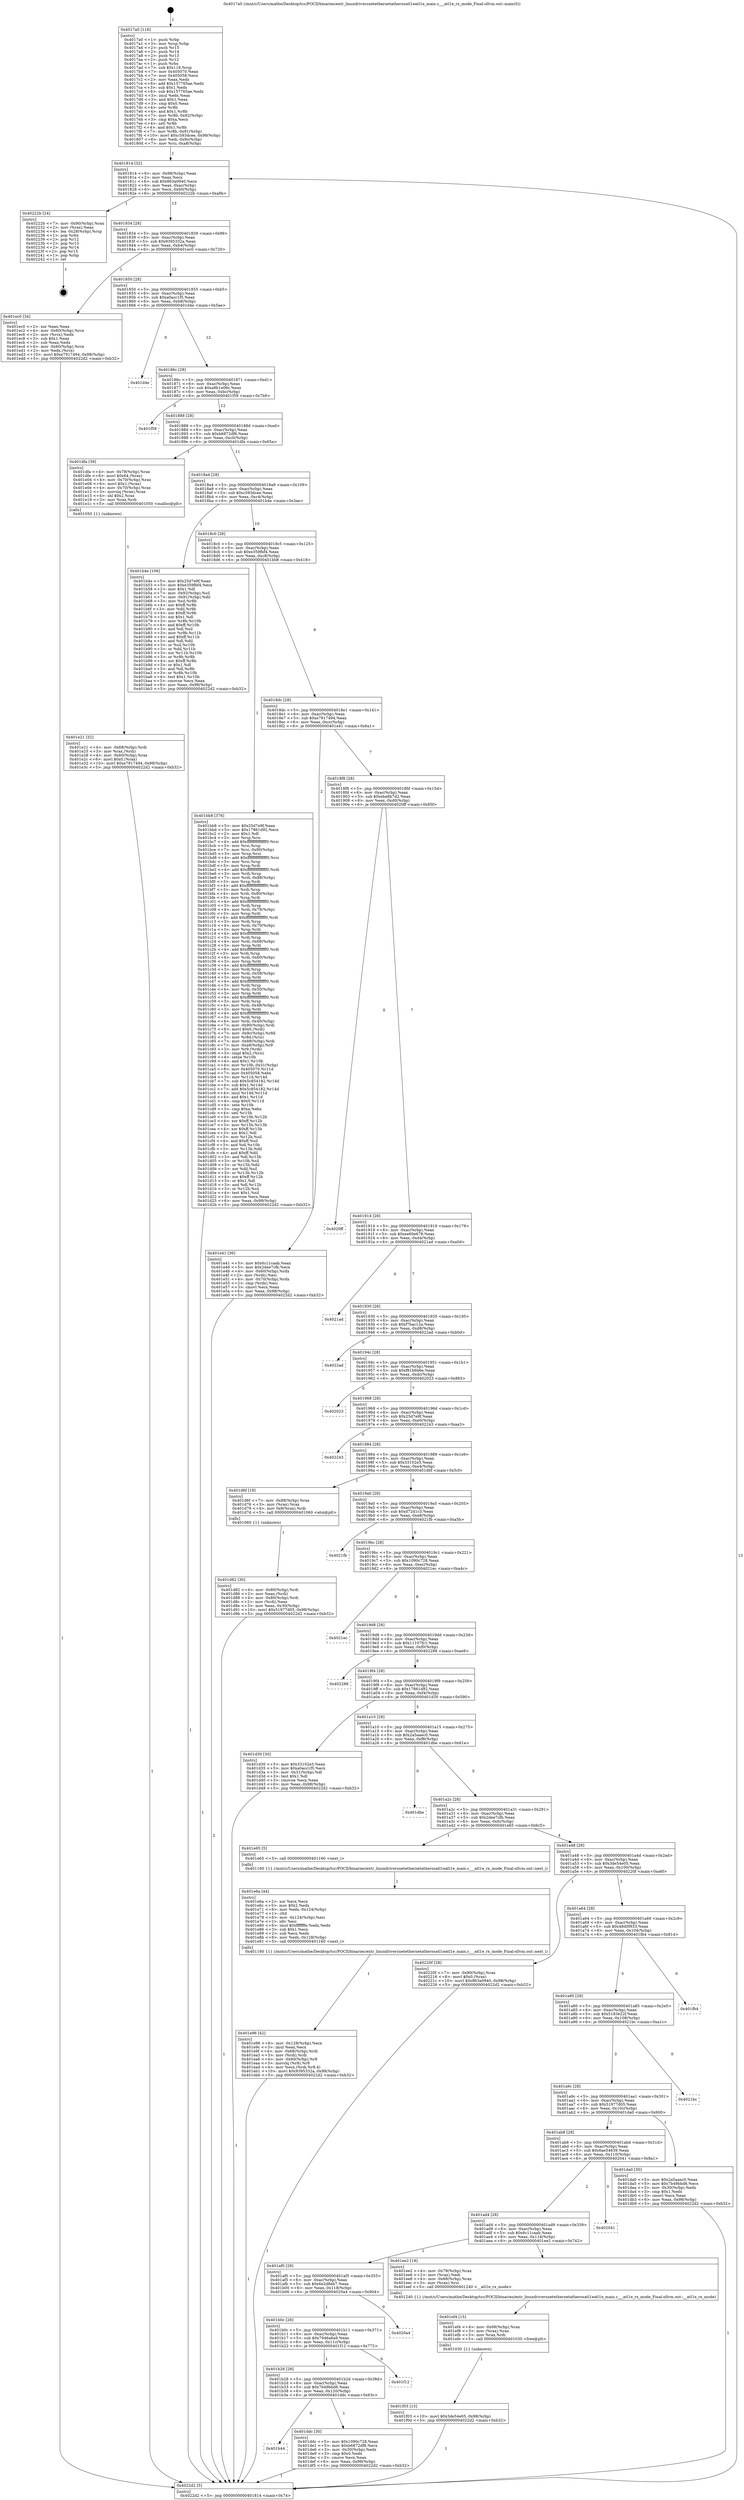 digraph "0x4017a0" {
  label = "0x4017a0 (/mnt/c/Users/mathe/Desktop/tcc/POCII/binaries/extr_linuxdriversnetethernetatherosatl1eatl1e_main.c___atl1e_rx_mode_Final-ollvm.out::main(0))"
  labelloc = "t"
  node[shape=record]

  Entry [label="",width=0.3,height=0.3,shape=circle,fillcolor=black,style=filled]
  "0x401814" [label="{
     0x401814 [32]\l
     | [instrs]\l
     &nbsp;&nbsp;0x401814 \<+6\>: mov -0x98(%rbp),%eax\l
     &nbsp;&nbsp;0x40181a \<+2\>: mov %eax,%ecx\l
     &nbsp;&nbsp;0x40181c \<+6\>: sub $0x863a0940,%ecx\l
     &nbsp;&nbsp;0x401822 \<+6\>: mov %eax,-0xac(%rbp)\l
     &nbsp;&nbsp;0x401828 \<+6\>: mov %ecx,-0xb0(%rbp)\l
     &nbsp;&nbsp;0x40182e \<+6\>: je 000000000040222b \<main+0xa8b\>\l
  }"]
  "0x40222b" [label="{
     0x40222b [24]\l
     | [instrs]\l
     &nbsp;&nbsp;0x40222b \<+7\>: mov -0x90(%rbp),%rax\l
     &nbsp;&nbsp;0x402232 \<+2\>: mov (%rax),%eax\l
     &nbsp;&nbsp;0x402234 \<+4\>: lea -0x28(%rbp),%rsp\l
     &nbsp;&nbsp;0x402238 \<+1\>: pop %rbx\l
     &nbsp;&nbsp;0x402239 \<+2\>: pop %r12\l
     &nbsp;&nbsp;0x40223b \<+2\>: pop %r13\l
     &nbsp;&nbsp;0x40223d \<+2\>: pop %r14\l
     &nbsp;&nbsp;0x40223f \<+2\>: pop %r15\l
     &nbsp;&nbsp;0x402241 \<+1\>: pop %rbp\l
     &nbsp;&nbsp;0x402242 \<+1\>: ret\l
  }"]
  "0x401834" [label="{
     0x401834 [28]\l
     | [instrs]\l
     &nbsp;&nbsp;0x401834 \<+5\>: jmp 0000000000401839 \<main+0x99\>\l
     &nbsp;&nbsp;0x401839 \<+6\>: mov -0xac(%rbp),%eax\l
     &nbsp;&nbsp;0x40183f \<+5\>: sub $0x9395332a,%eax\l
     &nbsp;&nbsp;0x401844 \<+6\>: mov %eax,-0xb4(%rbp)\l
     &nbsp;&nbsp;0x40184a \<+6\>: je 0000000000401ec0 \<main+0x720\>\l
  }"]
  Exit [label="",width=0.3,height=0.3,shape=circle,fillcolor=black,style=filled,peripheries=2]
  "0x401ec0" [label="{
     0x401ec0 [34]\l
     | [instrs]\l
     &nbsp;&nbsp;0x401ec0 \<+2\>: xor %eax,%eax\l
     &nbsp;&nbsp;0x401ec2 \<+4\>: mov -0x60(%rbp),%rcx\l
     &nbsp;&nbsp;0x401ec6 \<+2\>: mov (%rcx),%edx\l
     &nbsp;&nbsp;0x401ec8 \<+3\>: sub $0x1,%eax\l
     &nbsp;&nbsp;0x401ecb \<+2\>: sub %eax,%edx\l
     &nbsp;&nbsp;0x401ecd \<+4\>: mov -0x60(%rbp),%rcx\l
     &nbsp;&nbsp;0x401ed1 \<+2\>: mov %edx,(%rcx)\l
     &nbsp;&nbsp;0x401ed3 \<+10\>: movl $0xe7917494,-0x98(%rbp)\l
     &nbsp;&nbsp;0x401edd \<+5\>: jmp 00000000004022d2 \<main+0xb32\>\l
  }"]
  "0x401850" [label="{
     0x401850 [28]\l
     | [instrs]\l
     &nbsp;&nbsp;0x401850 \<+5\>: jmp 0000000000401855 \<main+0xb5\>\l
     &nbsp;&nbsp;0x401855 \<+6\>: mov -0xac(%rbp),%eax\l
     &nbsp;&nbsp;0x40185b \<+5\>: sub $0xa0acc1f5,%eax\l
     &nbsp;&nbsp;0x401860 \<+6\>: mov %eax,-0xb8(%rbp)\l
     &nbsp;&nbsp;0x401866 \<+6\>: je 0000000000401d4e \<main+0x5ae\>\l
  }"]
  "0x401f03" [label="{
     0x401f03 [15]\l
     | [instrs]\l
     &nbsp;&nbsp;0x401f03 \<+10\>: movl $0x3de54e05,-0x98(%rbp)\l
     &nbsp;&nbsp;0x401f0d \<+5\>: jmp 00000000004022d2 \<main+0xb32\>\l
  }"]
  "0x401d4e" [label="{
     0x401d4e\l
  }", style=dashed]
  "0x40186c" [label="{
     0x40186c [28]\l
     | [instrs]\l
     &nbsp;&nbsp;0x40186c \<+5\>: jmp 0000000000401871 \<main+0xd1\>\l
     &nbsp;&nbsp;0x401871 \<+6\>: mov -0xac(%rbp),%eax\l
     &nbsp;&nbsp;0x401877 \<+5\>: sub $0xa8b1e06c,%eax\l
     &nbsp;&nbsp;0x40187c \<+6\>: mov %eax,-0xbc(%rbp)\l
     &nbsp;&nbsp;0x401882 \<+6\>: je 0000000000401f59 \<main+0x7b9\>\l
  }"]
  "0x401ef4" [label="{
     0x401ef4 [15]\l
     | [instrs]\l
     &nbsp;&nbsp;0x401ef4 \<+4\>: mov -0x68(%rbp),%rax\l
     &nbsp;&nbsp;0x401ef8 \<+3\>: mov (%rax),%rax\l
     &nbsp;&nbsp;0x401efb \<+3\>: mov %rax,%rdi\l
     &nbsp;&nbsp;0x401efe \<+5\>: call 0000000000401030 \<free@plt\>\l
     | [calls]\l
     &nbsp;&nbsp;0x401030 \{1\} (unknown)\l
  }"]
  "0x401f59" [label="{
     0x401f59\l
  }", style=dashed]
  "0x401888" [label="{
     0x401888 [28]\l
     | [instrs]\l
     &nbsp;&nbsp;0x401888 \<+5\>: jmp 000000000040188d \<main+0xed\>\l
     &nbsp;&nbsp;0x40188d \<+6\>: mov -0xac(%rbp),%eax\l
     &nbsp;&nbsp;0x401893 \<+5\>: sub $0xb6872df6,%eax\l
     &nbsp;&nbsp;0x401898 \<+6\>: mov %eax,-0xc0(%rbp)\l
     &nbsp;&nbsp;0x40189e \<+6\>: je 0000000000401dfa \<main+0x65a\>\l
  }"]
  "0x401e96" [label="{
     0x401e96 [42]\l
     | [instrs]\l
     &nbsp;&nbsp;0x401e96 \<+6\>: mov -0x128(%rbp),%ecx\l
     &nbsp;&nbsp;0x401e9c \<+3\>: imul %eax,%ecx\l
     &nbsp;&nbsp;0x401e9f \<+4\>: mov -0x68(%rbp),%rdi\l
     &nbsp;&nbsp;0x401ea3 \<+3\>: mov (%rdi),%rdi\l
     &nbsp;&nbsp;0x401ea6 \<+4\>: mov -0x60(%rbp),%r8\l
     &nbsp;&nbsp;0x401eaa \<+3\>: movslq (%r8),%r8\l
     &nbsp;&nbsp;0x401ead \<+4\>: mov %ecx,(%rdi,%r8,4)\l
     &nbsp;&nbsp;0x401eb1 \<+10\>: movl $0x9395332a,-0x98(%rbp)\l
     &nbsp;&nbsp;0x401ebb \<+5\>: jmp 00000000004022d2 \<main+0xb32\>\l
  }"]
  "0x401dfa" [label="{
     0x401dfa [39]\l
     | [instrs]\l
     &nbsp;&nbsp;0x401dfa \<+4\>: mov -0x78(%rbp),%rax\l
     &nbsp;&nbsp;0x401dfe \<+6\>: movl $0x64,(%rax)\l
     &nbsp;&nbsp;0x401e04 \<+4\>: mov -0x70(%rbp),%rax\l
     &nbsp;&nbsp;0x401e08 \<+6\>: movl $0x1,(%rax)\l
     &nbsp;&nbsp;0x401e0e \<+4\>: mov -0x70(%rbp),%rax\l
     &nbsp;&nbsp;0x401e12 \<+3\>: movslq (%rax),%rax\l
     &nbsp;&nbsp;0x401e15 \<+4\>: shl $0x2,%rax\l
     &nbsp;&nbsp;0x401e19 \<+3\>: mov %rax,%rdi\l
     &nbsp;&nbsp;0x401e1c \<+5\>: call 0000000000401050 \<malloc@plt\>\l
     | [calls]\l
     &nbsp;&nbsp;0x401050 \{1\} (unknown)\l
  }"]
  "0x4018a4" [label="{
     0x4018a4 [28]\l
     | [instrs]\l
     &nbsp;&nbsp;0x4018a4 \<+5\>: jmp 00000000004018a9 \<main+0x109\>\l
     &nbsp;&nbsp;0x4018a9 \<+6\>: mov -0xac(%rbp),%eax\l
     &nbsp;&nbsp;0x4018af \<+5\>: sub $0xc593dcee,%eax\l
     &nbsp;&nbsp;0x4018b4 \<+6\>: mov %eax,-0xc4(%rbp)\l
     &nbsp;&nbsp;0x4018ba \<+6\>: je 0000000000401b4e \<main+0x3ae\>\l
  }"]
  "0x401e6a" [label="{
     0x401e6a [44]\l
     | [instrs]\l
     &nbsp;&nbsp;0x401e6a \<+2\>: xor %ecx,%ecx\l
     &nbsp;&nbsp;0x401e6c \<+5\>: mov $0x2,%edx\l
     &nbsp;&nbsp;0x401e71 \<+6\>: mov %edx,-0x124(%rbp)\l
     &nbsp;&nbsp;0x401e77 \<+1\>: cltd\l
     &nbsp;&nbsp;0x401e78 \<+6\>: mov -0x124(%rbp),%esi\l
     &nbsp;&nbsp;0x401e7e \<+2\>: idiv %esi\l
     &nbsp;&nbsp;0x401e80 \<+6\>: imul $0xfffffffe,%edx,%edx\l
     &nbsp;&nbsp;0x401e86 \<+3\>: sub $0x1,%ecx\l
     &nbsp;&nbsp;0x401e89 \<+2\>: sub %ecx,%edx\l
     &nbsp;&nbsp;0x401e8b \<+6\>: mov %edx,-0x128(%rbp)\l
     &nbsp;&nbsp;0x401e91 \<+5\>: call 0000000000401160 \<next_i\>\l
     | [calls]\l
     &nbsp;&nbsp;0x401160 \{1\} (/mnt/c/Users/mathe/Desktop/tcc/POCII/binaries/extr_linuxdriversnetethernetatherosatl1eatl1e_main.c___atl1e_rx_mode_Final-ollvm.out::next_i)\l
  }"]
  "0x401b4e" [label="{
     0x401b4e [106]\l
     | [instrs]\l
     &nbsp;&nbsp;0x401b4e \<+5\>: mov $0x25d7e9f,%eax\l
     &nbsp;&nbsp;0x401b53 \<+5\>: mov $0xe359fbf4,%ecx\l
     &nbsp;&nbsp;0x401b58 \<+2\>: mov $0x1,%dl\l
     &nbsp;&nbsp;0x401b5a \<+7\>: mov -0x92(%rbp),%sil\l
     &nbsp;&nbsp;0x401b61 \<+7\>: mov -0x91(%rbp),%dil\l
     &nbsp;&nbsp;0x401b68 \<+3\>: mov %sil,%r8b\l
     &nbsp;&nbsp;0x401b6b \<+4\>: xor $0xff,%r8b\l
     &nbsp;&nbsp;0x401b6f \<+3\>: mov %dil,%r9b\l
     &nbsp;&nbsp;0x401b72 \<+4\>: xor $0xff,%r9b\l
     &nbsp;&nbsp;0x401b76 \<+3\>: xor $0x1,%dl\l
     &nbsp;&nbsp;0x401b79 \<+3\>: mov %r8b,%r10b\l
     &nbsp;&nbsp;0x401b7c \<+4\>: and $0xff,%r10b\l
     &nbsp;&nbsp;0x401b80 \<+3\>: and %dl,%sil\l
     &nbsp;&nbsp;0x401b83 \<+3\>: mov %r9b,%r11b\l
     &nbsp;&nbsp;0x401b86 \<+4\>: and $0xff,%r11b\l
     &nbsp;&nbsp;0x401b8a \<+3\>: and %dl,%dil\l
     &nbsp;&nbsp;0x401b8d \<+3\>: or %sil,%r10b\l
     &nbsp;&nbsp;0x401b90 \<+3\>: or %dil,%r11b\l
     &nbsp;&nbsp;0x401b93 \<+3\>: xor %r11b,%r10b\l
     &nbsp;&nbsp;0x401b96 \<+3\>: or %r9b,%r8b\l
     &nbsp;&nbsp;0x401b99 \<+4\>: xor $0xff,%r8b\l
     &nbsp;&nbsp;0x401b9d \<+3\>: or $0x1,%dl\l
     &nbsp;&nbsp;0x401ba0 \<+3\>: and %dl,%r8b\l
     &nbsp;&nbsp;0x401ba3 \<+3\>: or %r8b,%r10b\l
     &nbsp;&nbsp;0x401ba6 \<+4\>: test $0x1,%r10b\l
     &nbsp;&nbsp;0x401baa \<+3\>: cmovne %ecx,%eax\l
     &nbsp;&nbsp;0x401bad \<+6\>: mov %eax,-0x98(%rbp)\l
     &nbsp;&nbsp;0x401bb3 \<+5\>: jmp 00000000004022d2 \<main+0xb32\>\l
  }"]
  "0x4018c0" [label="{
     0x4018c0 [28]\l
     | [instrs]\l
     &nbsp;&nbsp;0x4018c0 \<+5\>: jmp 00000000004018c5 \<main+0x125\>\l
     &nbsp;&nbsp;0x4018c5 \<+6\>: mov -0xac(%rbp),%eax\l
     &nbsp;&nbsp;0x4018cb \<+5\>: sub $0xe359fbf4,%eax\l
     &nbsp;&nbsp;0x4018d0 \<+6\>: mov %eax,-0xc8(%rbp)\l
     &nbsp;&nbsp;0x4018d6 \<+6\>: je 0000000000401bb8 \<main+0x418\>\l
  }"]
  "0x4022d2" [label="{
     0x4022d2 [5]\l
     | [instrs]\l
     &nbsp;&nbsp;0x4022d2 \<+5\>: jmp 0000000000401814 \<main+0x74\>\l
  }"]
  "0x4017a0" [label="{
     0x4017a0 [116]\l
     | [instrs]\l
     &nbsp;&nbsp;0x4017a0 \<+1\>: push %rbp\l
     &nbsp;&nbsp;0x4017a1 \<+3\>: mov %rsp,%rbp\l
     &nbsp;&nbsp;0x4017a4 \<+2\>: push %r15\l
     &nbsp;&nbsp;0x4017a6 \<+2\>: push %r14\l
     &nbsp;&nbsp;0x4017a8 \<+2\>: push %r13\l
     &nbsp;&nbsp;0x4017aa \<+2\>: push %r12\l
     &nbsp;&nbsp;0x4017ac \<+1\>: push %rbx\l
     &nbsp;&nbsp;0x4017ad \<+7\>: sub $0x118,%rsp\l
     &nbsp;&nbsp;0x4017b4 \<+7\>: mov 0x405070,%eax\l
     &nbsp;&nbsp;0x4017bb \<+7\>: mov 0x405058,%ecx\l
     &nbsp;&nbsp;0x4017c2 \<+2\>: mov %eax,%edx\l
     &nbsp;&nbsp;0x4017c4 \<+6\>: add $0x157765ae,%edx\l
     &nbsp;&nbsp;0x4017ca \<+3\>: sub $0x1,%edx\l
     &nbsp;&nbsp;0x4017cd \<+6\>: sub $0x157765ae,%edx\l
     &nbsp;&nbsp;0x4017d3 \<+3\>: imul %edx,%eax\l
     &nbsp;&nbsp;0x4017d6 \<+3\>: and $0x1,%eax\l
     &nbsp;&nbsp;0x4017d9 \<+3\>: cmp $0x0,%eax\l
     &nbsp;&nbsp;0x4017dc \<+4\>: sete %r8b\l
     &nbsp;&nbsp;0x4017e0 \<+4\>: and $0x1,%r8b\l
     &nbsp;&nbsp;0x4017e4 \<+7\>: mov %r8b,-0x92(%rbp)\l
     &nbsp;&nbsp;0x4017eb \<+3\>: cmp $0xa,%ecx\l
     &nbsp;&nbsp;0x4017ee \<+4\>: setl %r8b\l
     &nbsp;&nbsp;0x4017f2 \<+4\>: and $0x1,%r8b\l
     &nbsp;&nbsp;0x4017f6 \<+7\>: mov %r8b,-0x91(%rbp)\l
     &nbsp;&nbsp;0x4017fd \<+10\>: movl $0xc593dcee,-0x98(%rbp)\l
     &nbsp;&nbsp;0x401807 \<+6\>: mov %edi,-0x9c(%rbp)\l
     &nbsp;&nbsp;0x40180d \<+7\>: mov %rsi,-0xa8(%rbp)\l
  }"]
  "0x401e21" [label="{
     0x401e21 [32]\l
     | [instrs]\l
     &nbsp;&nbsp;0x401e21 \<+4\>: mov -0x68(%rbp),%rdi\l
     &nbsp;&nbsp;0x401e25 \<+3\>: mov %rax,(%rdi)\l
     &nbsp;&nbsp;0x401e28 \<+4\>: mov -0x60(%rbp),%rax\l
     &nbsp;&nbsp;0x401e2c \<+6\>: movl $0x0,(%rax)\l
     &nbsp;&nbsp;0x401e32 \<+10\>: movl $0xe7917494,-0x98(%rbp)\l
     &nbsp;&nbsp;0x401e3c \<+5\>: jmp 00000000004022d2 \<main+0xb32\>\l
  }"]
  "0x401bb8" [label="{
     0x401bb8 [376]\l
     | [instrs]\l
     &nbsp;&nbsp;0x401bb8 \<+5\>: mov $0x25d7e9f,%eax\l
     &nbsp;&nbsp;0x401bbd \<+5\>: mov $0x17861d92,%ecx\l
     &nbsp;&nbsp;0x401bc2 \<+2\>: mov $0x1,%dl\l
     &nbsp;&nbsp;0x401bc4 \<+3\>: mov %rsp,%rsi\l
     &nbsp;&nbsp;0x401bc7 \<+4\>: add $0xfffffffffffffff0,%rsi\l
     &nbsp;&nbsp;0x401bcb \<+3\>: mov %rsi,%rsp\l
     &nbsp;&nbsp;0x401bce \<+7\>: mov %rsi,-0x90(%rbp)\l
     &nbsp;&nbsp;0x401bd5 \<+3\>: mov %rsp,%rsi\l
     &nbsp;&nbsp;0x401bd8 \<+4\>: add $0xfffffffffffffff0,%rsi\l
     &nbsp;&nbsp;0x401bdc \<+3\>: mov %rsi,%rsp\l
     &nbsp;&nbsp;0x401bdf \<+3\>: mov %rsp,%rdi\l
     &nbsp;&nbsp;0x401be2 \<+4\>: add $0xfffffffffffffff0,%rdi\l
     &nbsp;&nbsp;0x401be6 \<+3\>: mov %rdi,%rsp\l
     &nbsp;&nbsp;0x401be9 \<+7\>: mov %rdi,-0x88(%rbp)\l
     &nbsp;&nbsp;0x401bf0 \<+3\>: mov %rsp,%rdi\l
     &nbsp;&nbsp;0x401bf3 \<+4\>: add $0xfffffffffffffff0,%rdi\l
     &nbsp;&nbsp;0x401bf7 \<+3\>: mov %rdi,%rsp\l
     &nbsp;&nbsp;0x401bfa \<+4\>: mov %rdi,-0x80(%rbp)\l
     &nbsp;&nbsp;0x401bfe \<+3\>: mov %rsp,%rdi\l
     &nbsp;&nbsp;0x401c01 \<+4\>: add $0xfffffffffffffff0,%rdi\l
     &nbsp;&nbsp;0x401c05 \<+3\>: mov %rdi,%rsp\l
     &nbsp;&nbsp;0x401c08 \<+4\>: mov %rdi,-0x78(%rbp)\l
     &nbsp;&nbsp;0x401c0c \<+3\>: mov %rsp,%rdi\l
     &nbsp;&nbsp;0x401c0f \<+4\>: add $0xfffffffffffffff0,%rdi\l
     &nbsp;&nbsp;0x401c13 \<+3\>: mov %rdi,%rsp\l
     &nbsp;&nbsp;0x401c16 \<+4\>: mov %rdi,-0x70(%rbp)\l
     &nbsp;&nbsp;0x401c1a \<+3\>: mov %rsp,%rdi\l
     &nbsp;&nbsp;0x401c1d \<+4\>: add $0xfffffffffffffff0,%rdi\l
     &nbsp;&nbsp;0x401c21 \<+3\>: mov %rdi,%rsp\l
     &nbsp;&nbsp;0x401c24 \<+4\>: mov %rdi,-0x68(%rbp)\l
     &nbsp;&nbsp;0x401c28 \<+3\>: mov %rsp,%rdi\l
     &nbsp;&nbsp;0x401c2b \<+4\>: add $0xfffffffffffffff0,%rdi\l
     &nbsp;&nbsp;0x401c2f \<+3\>: mov %rdi,%rsp\l
     &nbsp;&nbsp;0x401c32 \<+4\>: mov %rdi,-0x60(%rbp)\l
     &nbsp;&nbsp;0x401c36 \<+3\>: mov %rsp,%rdi\l
     &nbsp;&nbsp;0x401c39 \<+4\>: add $0xfffffffffffffff0,%rdi\l
     &nbsp;&nbsp;0x401c3d \<+3\>: mov %rdi,%rsp\l
     &nbsp;&nbsp;0x401c40 \<+4\>: mov %rdi,-0x58(%rbp)\l
     &nbsp;&nbsp;0x401c44 \<+3\>: mov %rsp,%rdi\l
     &nbsp;&nbsp;0x401c47 \<+4\>: add $0xfffffffffffffff0,%rdi\l
     &nbsp;&nbsp;0x401c4b \<+3\>: mov %rdi,%rsp\l
     &nbsp;&nbsp;0x401c4e \<+4\>: mov %rdi,-0x50(%rbp)\l
     &nbsp;&nbsp;0x401c52 \<+3\>: mov %rsp,%rdi\l
     &nbsp;&nbsp;0x401c55 \<+4\>: add $0xfffffffffffffff0,%rdi\l
     &nbsp;&nbsp;0x401c59 \<+3\>: mov %rdi,%rsp\l
     &nbsp;&nbsp;0x401c5c \<+4\>: mov %rdi,-0x48(%rbp)\l
     &nbsp;&nbsp;0x401c60 \<+3\>: mov %rsp,%rdi\l
     &nbsp;&nbsp;0x401c63 \<+4\>: add $0xfffffffffffffff0,%rdi\l
     &nbsp;&nbsp;0x401c67 \<+3\>: mov %rdi,%rsp\l
     &nbsp;&nbsp;0x401c6a \<+4\>: mov %rdi,-0x40(%rbp)\l
     &nbsp;&nbsp;0x401c6e \<+7\>: mov -0x90(%rbp),%rdi\l
     &nbsp;&nbsp;0x401c75 \<+6\>: movl $0x0,(%rdi)\l
     &nbsp;&nbsp;0x401c7b \<+7\>: mov -0x9c(%rbp),%r8d\l
     &nbsp;&nbsp;0x401c82 \<+3\>: mov %r8d,(%rsi)\l
     &nbsp;&nbsp;0x401c85 \<+7\>: mov -0x88(%rbp),%rdi\l
     &nbsp;&nbsp;0x401c8c \<+7\>: mov -0xa8(%rbp),%r9\l
     &nbsp;&nbsp;0x401c93 \<+3\>: mov %r9,(%rdi)\l
     &nbsp;&nbsp;0x401c96 \<+3\>: cmpl $0x2,(%rsi)\l
     &nbsp;&nbsp;0x401c99 \<+4\>: setne %r10b\l
     &nbsp;&nbsp;0x401c9d \<+4\>: and $0x1,%r10b\l
     &nbsp;&nbsp;0x401ca1 \<+4\>: mov %r10b,-0x31(%rbp)\l
     &nbsp;&nbsp;0x401ca5 \<+8\>: mov 0x405070,%r11d\l
     &nbsp;&nbsp;0x401cad \<+7\>: mov 0x405058,%ebx\l
     &nbsp;&nbsp;0x401cb4 \<+3\>: mov %r11d,%r14d\l
     &nbsp;&nbsp;0x401cb7 \<+7\>: sub $0x5c854182,%r14d\l
     &nbsp;&nbsp;0x401cbe \<+4\>: sub $0x1,%r14d\l
     &nbsp;&nbsp;0x401cc2 \<+7\>: add $0x5c854182,%r14d\l
     &nbsp;&nbsp;0x401cc9 \<+4\>: imul %r14d,%r11d\l
     &nbsp;&nbsp;0x401ccd \<+4\>: and $0x1,%r11d\l
     &nbsp;&nbsp;0x401cd1 \<+4\>: cmp $0x0,%r11d\l
     &nbsp;&nbsp;0x401cd5 \<+4\>: sete %r10b\l
     &nbsp;&nbsp;0x401cd9 \<+3\>: cmp $0xa,%ebx\l
     &nbsp;&nbsp;0x401cdc \<+4\>: setl %r15b\l
     &nbsp;&nbsp;0x401ce0 \<+3\>: mov %r10b,%r12b\l
     &nbsp;&nbsp;0x401ce3 \<+4\>: xor $0xff,%r12b\l
     &nbsp;&nbsp;0x401ce7 \<+3\>: mov %r15b,%r13b\l
     &nbsp;&nbsp;0x401cea \<+4\>: xor $0xff,%r13b\l
     &nbsp;&nbsp;0x401cee \<+3\>: xor $0x1,%dl\l
     &nbsp;&nbsp;0x401cf1 \<+3\>: mov %r12b,%sil\l
     &nbsp;&nbsp;0x401cf4 \<+4\>: and $0xff,%sil\l
     &nbsp;&nbsp;0x401cf8 \<+3\>: and %dl,%r10b\l
     &nbsp;&nbsp;0x401cfb \<+3\>: mov %r13b,%dil\l
     &nbsp;&nbsp;0x401cfe \<+4\>: and $0xff,%dil\l
     &nbsp;&nbsp;0x401d02 \<+3\>: and %dl,%r15b\l
     &nbsp;&nbsp;0x401d05 \<+3\>: or %r10b,%sil\l
     &nbsp;&nbsp;0x401d08 \<+3\>: or %r15b,%dil\l
     &nbsp;&nbsp;0x401d0b \<+3\>: xor %dil,%sil\l
     &nbsp;&nbsp;0x401d0e \<+3\>: or %r13b,%r12b\l
     &nbsp;&nbsp;0x401d11 \<+4\>: xor $0xff,%r12b\l
     &nbsp;&nbsp;0x401d15 \<+3\>: or $0x1,%dl\l
     &nbsp;&nbsp;0x401d18 \<+3\>: and %dl,%r12b\l
     &nbsp;&nbsp;0x401d1b \<+3\>: or %r12b,%sil\l
     &nbsp;&nbsp;0x401d1e \<+4\>: test $0x1,%sil\l
     &nbsp;&nbsp;0x401d22 \<+3\>: cmovne %ecx,%eax\l
     &nbsp;&nbsp;0x401d25 \<+6\>: mov %eax,-0x98(%rbp)\l
     &nbsp;&nbsp;0x401d2b \<+5\>: jmp 00000000004022d2 \<main+0xb32\>\l
  }"]
  "0x4018dc" [label="{
     0x4018dc [28]\l
     | [instrs]\l
     &nbsp;&nbsp;0x4018dc \<+5\>: jmp 00000000004018e1 \<main+0x141\>\l
     &nbsp;&nbsp;0x4018e1 \<+6\>: mov -0xac(%rbp),%eax\l
     &nbsp;&nbsp;0x4018e7 \<+5\>: sub $0xe7917494,%eax\l
     &nbsp;&nbsp;0x4018ec \<+6\>: mov %eax,-0xcc(%rbp)\l
     &nbsp;&nbsp;0x4018f2 \<+6\>: je 0000000000401e41 \<main+0x6a1\>\l
  }"]
  "0x401b44" [label="{
     0x401b44\l
  }", style=dashed]
  "0x401ddc" [label="{
     0x401ddc [30]\l
     | [instrs]\l
     &nbsp;&nbsp;0x401ddc \<+5\>: mov $0x1090c728,%eax\l
     &nbsp;&nbsp;0x401de1 \<+5\>: mov $0xb6872df6,%ecx\l
     &nbsp;&nbsp;0x401de6 \<+3\>: mov -0x30(%rbp),%edx\l
     &nbsp;&nbsp;0x401de9 \<+3\>: cmp $0x0,%edx\l
     &nbsp;&nbsp;0x401dec \<+3\>: cmove %ecx,%eax\l
     &nbsp;&nbsp;0x401def \<+6\>: mov %eax,-0x98(%rbp)\l
     &nbsp;&nbsp;0x401df5 \<+5\>: jmp 00000000004022d2 \<main+0xb32\>\l
  }"]
  "0x401e41" [label="{
     0x401e41 [36]\l
     | [instrs]\l
     &nbsp;&nbsp;0x401e41 \<+5\>: mov $0x6c11caab,%eax\l
     &nbsp;&nbsp;0x401e46 \<+5\>: mov $0x2dee7cfb,%ecx\l
     &nbsp;&nbsp;0x401e4b \<+4\>: mov -0x60(%rbp),%rdx\l
     &nbsp;&nbsp;0x401e4f \<+2\>: mov (%rdx),%esi\l
     &nbsp;&nbsp;0x401e51 \<+4\>: mov -0x70(%rbp),%rdx\l
     &nbsp;&nbsp;0x401e55 \<+2\>: cmp (%rdx),%esi\l
     &nbsp;&nbsp;0x401e57 \<+3\>: cmovl %ecx,%eax\l
     &nbsp;&nbsp;0x401e5a \<+6\>: mov %eax,-0x98(%rbp)\l
     &nbsp;&nbsp;0x401e60 \<+5\>: jmp 00000000004022d2 \<main+0xb32\>\l
  }"]
  "0x4018f8" [label="{
     0x4018f8 [28]\l
     | [instrs]\l
     &nbsp;&nbsp;0x4018f8 \<+5\>: jmp 00000000004018fd \<main+0x15d\>\l
     &nbsp;&nbsp;0x4018fd \<+6\>: mov -0xac(%rbp),%eax\l
     &nbsp;&nbsp;0x401903 \<+5\>: sub $0xeba8b7d2,%eax\l
     &nbsp;&nbsp;0x401908 \<+6\>: mov %eax,-0xd0(%rbp)\l
     &nbsp;&nbsp;0x40190e \<+6\>: je 00000000004020ff \<main+0x95f\>\l
  }"]
  "0x401b28" [label="{
     0x401b28 [28]\l
     | [instrs]\l
     &nbsp;&nbsp;0x401b28 \<+5\>: jmp 0000000000401b2d \<main+0x38d\>\l
     &nbsp;&nbsp;0x401b2d \<+6\>: mov -0xac(%rbp),%eax\l
     &nbsp;&nbsp;0x401b33 \<+5\>: sub $0x7b49bbd6,%eax\l
     &nbsp;&nbsp;0x401b38 \<+6\>: mov %eax,-0x120(%rbp)\l
     &nbsp;&nbsp;0x401b3e \<+6\>: je 0000000000401ddc \<main+0x63c\>\l
  }"]
  "0x4020ff" [label="{
     0x4020ff\l
  }", style=dashed]
  "0x401914" [label="{
     0x401914 [28]\l
     | [instrs]\l
     &nbsp;&nbsp;0x401914 \<+5\>: jmp 0000000000401919 \<main+0x179\>\l
     &nbsp;&nbsp;0x401919 \<+6\>: mov -0xac(%rbp),%eax\l
     &nbsp;&nbsp;0x40191f \<+5\>: sub $0xee60e678,%eax\l
     &nbsp;&nbsp;0x401924 \<+6\>: mov %eax,-0xd4(%rbp)\l
     &nbsp;&nbsp;0x40192a \<+6\>: je 00000000004021ad \<main+0xa0d\>\l
  }"]
  "0x401f12" [label="{
     0x401f12\l
  }", style=dashed]
  "0x4021ad" [label="{
     0x4021ad\l
  }", style=dashed]
  "0x401930" [label="{
     0x401930 [28]\l
     | [instrs]\l
     &nbsp;&nbsp;0x401930 \<+5\>: jmp 0000000000401935 \<main+0x195\>\l
     &nbsp;&nbsp;0x401935 \<+6\>: mov -0xac(%rbp),%eax\l
     &nbsp;&nbsp;0x40193b \<+5\>: sub $0xf7bac12a,%eax\l
     &nbsp;&nbsp;0x401940 \<+6\>: mov %eax,-0xd8(%rbp)\l
     &nbsp;&nbsp;0x401946 \<+6\>: je 00000000004022ad \<main+0xb0d\>\l
  }"]
  "0x401b0c" [label="{
     0x401b0c [28]\l
     | [instrs]\l
     &nbsp;&nbsp;0x401b0c \<+5\>: jmp 0000000000401b11 \<main+0x371\>\l
     &nbsp;&nbsp;0x401b11 \<+6\>: mov -0xac(%rbp),%eax\l
     &nbsp;&nbsp;0x401b17 \<+5\>: sub $0x7946a6a9,%eax\l
     &nbsp;&nbsp;0x401b1c \<+6\>: mov %eax,-0x11c(%rbp)\l
     &nbsp;&nbsp;0x401b22 \<+6\>: je 0000000000401f12 \<main+0x772\>\l
  }"]
  "0x4022ad" [label="{
     0x4022ad\l
  }", style=dashed]
  "0x40194c" [label="{
     0x40194c [28]\l
     | [instrs]\l
     &nbsp;&nbsp;0x40194c \<+5\>: jmp 0000000000401951 \<main+0x1b1\>\l
     &nbsp;&nbsp;0x401951 \<+6\>: mov -0xac(%rbp),%eax\l
     &nbsp;&nbsp;0x401957 \<+5\>: sub $0xf81b6b6e,%eax\l
     &nbsp;&nbsp;0x40195c \<+6\>: mov %eax,-0xdc(%rbp)\l
     &nbsp;&nbsp;0x401962 \<+6\>: je 0000000000402023 \<main+0x883\>\l
  }"]
  "0x4020a4" [label="{
     0x4020a4\l
  }", style=dashed]
  "0x402023" [label="{
     0x402023\l
  }", style=dashed]
  "0x401968" [label="{
     0x401968 [28]\l
     | [instrs]\l
     &nbsp;&nbsp;0x401968 \<+5\>: jmp 000000000040196d \<main+0x1cd\>\l
     &nbsp;&nbsp;0x40196d \<+6\>: mov -0xac(%rbp),%eax\l
     &nbsp;&nbsp;0x401973 \<+5\>: sub $0x25d7e9f,%eax\l
     &nbsp;&nbsp;0x401978 \<+6\>: mov %eax,-0xe0(%rbp)\l
     &nbsp;&nbsp;0x40197e \<+6\>: je 0000000000402243 \<main+0xaa3\>\l
  }"]
  "0x401af0" [label="{
     0x401af0 [28]\l
     | [instrs]\l
     &nbsp;&nbsp;0x401af0 \<+5\>: jmp 0000000000401af5 \<main+0x355\>\l
     &nbsp;&nbsp;0x401af5 \<+6\>: mov -0xac(%rbp),%eax\l
     &nbsp;&nbsp;0x401afb \<+5\>: sub $0x6e2d8eb7,%eax\l
     &nbsp;&nbsp;0x401b00 \<+6\>: mov %eax,-0x118(%rbp)\l
     &nbsp;&nbsp;0x401b06 \<+6\>: je 00000000004020a4 \<main+0x904\>\l
  }"]
  "0x402243" [label="{
     0x402243\l
  }", style=dashed]
  "0x401984" [label="{
     0x401984 [28]\l
     | [instrs]\l
     &nbsp;&nbsp;0x401984 \<+5\>: jmp 0000000000401989 \<main+0x1e9\>\l
     &nbsp;&nbsp;0x401989 \<+6\>: mov -0xac(%rbp),%eax\l
     &nbsp;&nbsp;0x40198f \<+5\>: sub $0x33102e3,%eax\l
     &nbsp;&nbsp;0x401994 \<+6\>: mov %eax,-0xe4(%rbp)\l
     &nbsp;&nbsp;0x40199a \<+6\>: je 0000000000401d6f \<main+0x5cf\>\l
  }"]
  "0x401ee2" [label="{
     0x401ee2 [18]\l
     | [instrs]\l
     &nbsp;&nbsp;0x401ee2 \<+4\>: mov -0x78(%rbp),%rax\l
     &nbsp;&nbsp;0x401ee6 \<+2\>: mov (%rax),%edi\l
     &nbsp;&nbsp;0x401ee8 \<+4\>: mov -0x68(%rbp),%rax\l
     &nbsp;&nbsp;0x401eec \<+3\>: mov (%rax),%rsi\l
     &nbsp;&nbsp;0x401eef \<+5\>: call 0000000000401240 \<__atl1e_rx_mode\>\l
     | [calls]\l
     &nbsp;&nbsp;0x401240 \{1\} (/mnt/c/Users/mathe/Desktop/tcc/POCII/binaries/extr_linuxdriversnetethernetatherosatl1eatl1e_main.c___atl1e_rx_mode_Final-ollvm.out::__atl1e_rx_mode)\l
  }"]
  "0x401d6f" [label="{
     0x401d6f [19]\l
     | [instrs]\l
     &nbsp;&nbsp;0x401d6f \<+7\>: mov -0x88(%rbp),%rax\l
     &nbsp;&nbsp;0x401d76 \<+3\>: mov (%rax),%rax\l
     &nbsp;&nbsp;0x401d79 \<+4\>: mov 0x8(%rax),%rdi\l
     &nbsp;&nbsp;0x401d7d \<+5\>: call 0000000000401060 \<atoi@plt\>\l
     | [calls]\l
     &nbsp;&nbsp;0x401060 \{1\} (unknown)\l
  }"]
  "0x4019a0" [label="{
     0x4019a0 [28]\l
     | [instrs]\l
     &nbsp;&nbsp;0x4019a0 \<+5\>: jmp 00000000004019a5 \<main+0x205\>\l
     &nbsp;&nbsp;0x4019a5 \<+6\>: mov -0xac(%rbp),%eax\l
     &nbsp;&nbsp;0x4019ab \<+5\>: sub $0xd72d1c3,%eax\l
     &nbsp;&nbsp;0x4019b0 \<+6\>: mov %eax,-0xe8(%rbp)\l
     &nbsp;&nbsp;0x4019b6 \<+6\>: je 00000000004021fb \<main+0xa5b\>\l
  }"]
  "0x401ad4" [label="{
     0x401ad4 [28]\l
     | [instrs]\l
     &nbsp;&nbsp;0x401ad4 \<+5\>: jmp 0000000000401ad9 \<main+0x339\>\l
     &nbsp;&nbsp;0x401ad9 \<+6\>: mov -0xac(%rbp),%eax\l
     &nbsp;&nbsp;0x401adf \<+5\>: sub $0x6c11caab,%eax\l
     &nbsp;&nbsp;0x401ae4 \<+6\>: mov %eax,-0x114(%rbp)\l
     &nbsp;&nbsp;0x401aea \<+6\>: je 0000000000401ee2 \<main+0x742\>\l
  }"]
  "0x4021fb" [label="{
     0x4021fb\l
  }", style=dashed]
  "0x4019bc" [label="{
     0x4019bc [28]\l
     | [instrs]\l
     &nbsp;&nbsp;0x4019bc \<+5\>: jmp 00000000004019c1 \<main+0x221\>\l
     &nbsp;&nbsp;0x4019c1 \<+6\>: mov -0xac(%rbp),%eax\l
     &nbsp;&nbsp;0x4019c7 \<+5\>: sub $0x1090c728,%eax\l
     &nbsp;&nbsp;0x4019cc \<+6\>: mov %eax,-0xec(%rbp)\l
     &nbsp;&nbsp;0x4019d2 \<+6\>: je 00000000004021ec \<main+0xa4c\>\l
  }"]
  "0x402041" [label="{
     0x402041\l
  }", style=dashed]
  "0x4021ec" [label="{
     0x4021ec\l
  }", style=dashed]
  "0x4019d8" [label="{
     0x4019d8 [28]\l
     | [instrs]\l
     &nbsp;&nbsp;0x4019d8 \<+5\>: jmp 00000000004019dd \<main+0x23d\>\l
     &nbsp;&nbsp;0x4019dd \<+6\>: mov -0xac(%rbp),%eax\l
     &nbsp;&nbsp;0x4019e3 \<+5\>: sub $0x11107fc1,%eax\l
     &nbsp;&nbsp;0x4019e8 \<+6\>: mov %eax,-0xf0(%rbp)\l
     &nbsp;&nbsp;0x4019ee \<+6\>: je 0000000000402288 \<main+0xae8\>\l
  }"]
  "0x401ab8" [label="{
     0x401ab8 [28]\l
     | [instrs]\l
     &nbsp;&nbsp;0x401ab8 \<+5\>: jmp 0000000000401abd \<main+0x31d\>\l
     &nbsp;&nbsp;0x401abd \<+6\>: mov -0xac(%rbp),%eax\l
     &nbsp;&nbsp;0x401ac3 \<+5\>: sub $0x6ae54639,%eax\l
     &nbsp;&nbsp;0x401ac8 \<+6\>: mov %eax,-0x110(%rbp)\l
     &nbsp;&nbsp;0x401ace \<+6\>: je 0000000000402041 \<main+0x8a1\>\l
  }"]
  "0x402288" [label="{
     0x402288\l
  }", style=dashed]
  "0x4019f4" [label="{
     0x4019f4 [28]\l
     | [instrs]\l
     &nbsp;&nbsp;0x4019f4 \<+5\>: jmp 00000000004019f9 \<main+0x259\>\l
     &nbsp;&nbsp;0x4019f9 \<+6\>: mov -0xac(%rbp),%eax\l
     &nbsp;&nbsp;0x4019ff \<+5\>: sub $0x17861d92,%eax\l
     &nbsp;&nbsp;0x401a04 \<+6\>: mov %eax,-0xf4(%rbp)\l
     &nbsp;&nbsp;0x401a0a \<+6\>: je 0000000000401d30 \<main+0x590\>\l
  }"]
  "0x401da0" [label="{
     0x401da0 [30]\l
     | [instrs]\l
     &nbsp;&nbsp;0x401da0 \<+5\>: mov $0x2a5aaec0,%eax\l
     &nbsp;&nbsp;0x401da5 \<+5\>: mov $0x7b49bbd6,%ecx\l
     &nbsp;&nbsp;0x401daa \<+3\>: mov -0x30(%rbp),%edx\l
     &nbsp;&nbsp;0x401dad \<+3\>: cmp $0x1,%edx\l
     &nbsp;&nbsp;0x401db0 \<+3\>: cmovl %ecx,%eax\l
     &nbsp;&nbsp;0x401db3 \<+6\>: mov %eax,-0x98(%rbp)\l
     &nbsp;&nbsp;0x401db9 \<+5\>: jmp 00000000004022d2 \<main+0xb32\>\l
  }"]
  "0x401d30" [label="{
     0x401d30 [30]\l
     | [instrs]\l
     &nbsp;&nbsp;0x401d30 \<+5\>: mov $0x33102e3,%eax\l
     &nbsp;&nbsp;0x401d35 \<+5\>: mov $0xa0acc1f5,%ecx\l
     &nbsp;&nbsp;0x401d3a \<+3\>: mov -0x31(%rbp),%dl\l
     &nbsp;&nbsp;0x401d3d \<+3\>: test $0x1,%dl\l
     &nbsp;&nbsp;0x401d40 \<+3\>: cmovne %ecx,%eax\l
     &nbsp;&nbsp;0x401d43 \<+6\>: mov %eax,-0x98(%rbp)\l
     &nbsp;&nbsp;0x401d49 \<+5\>: jmp 00000000004022d2 \<main+0xb32\>\l
  }"]
  "0x401a10" [label="{
     0x401a10 [28]\l
     | [instrs]\l
     &nbsp;&nbsp;0x401a10 \<+5\>: jmp 0000000000401a15 \<main+0x275\>\l
     &nbsp;&nbsp;0x401a15 \<+6\>: mov -0xac(%rbp),%eax\l
     &nbsp;&nbsp;0x401a1b \<+5\>: sub $0x2a5aaec0,%eax\l
     &nbsp;&nbsp;0x401a20 \<+6\>: mov %eax,-0xf8(%rbp)\l
     &nbsp;&nbsp;0x401a26 \<+6\>: je 0000000000401dbe \<main+0x61e\>\l
  }"]
  "0x401d82" [label="{
     0x401d82 [30]\l
     | [instrs]\l
     &nbsp;&nbsp;0x401d82 \<+4\>: mov -0x80(%rbp),%rdi\l
     &nbsp;&nbsp;0x401d86 \<+2\>: mov %eax,(%rdi)\l
     &nbsp;&nbsp;0x401d88 \<+4\>: mov -0x80(%rbp),%rdi\l
     &nbsp;&nbsp;0x401d8c \<+2\>: mov (%rdi),%eax\l
     &nbsp;&nbsp;0x401d8e \<+3\>: mov %eax,-0x30(%rbp)\l
     &nbsp;&nbsp;0x401d91 \<+10\>: movl $0x51977d05,-0x98(%rbp)\l
     &nbsp;&nbsp;0x401d9b \<+5\>: jmp 00000000004022d2 \<main+0xb32\>\l
  }"]
  "0x401a9c" [label="{
     0x401a9c [28]\l
     | [instrs]\l
     &nbsp;&nbsp;0x401a9c \<+5\>: jmp 0000000000401aa1 \<main+0x301\>\l
     &nbsp;&nbsp;0x401aa1 \<+6\>: mov -0xac(%rbp),%eax\l
     &nbsp;&nbsp;0x401aa7 \<+5\>: sub $0x51977d05,%eax\l
     &nbsp;&nbsp;0x401aac \<+6\>: mov %eax,-0x10c(%rbp)\l
     &nbsp;&nbsp;0x401ab2 \<+6\>: je 0000000000401da0 \<main+0x600\>\l
  }"]
  "0x401dbe" [label="{
     0x401dbe\l
  }", style=dashed]
  "0x401a2c" [label="{
     0x401a2c [28]\l
     | [instrs]\l
     &nbsp;&nbsp;0x401a2c \<+5\>: jmp 0000000000401a31 \<main+0x291\>\l
     &nbsp;&nbsp;0x401a31 \<+6\>: mov -0xac(%rbp),%eax\l
     &nbsp;&nbsp;0x401a37 \<+5\>: sub $0x2dee7cfb,%eax\l
     &nbsp;&nbsp;0x401a3c \<+6\>: mov %eax,-0xfc(%rbp)\l
     &nbsp;&nbsp;0x401a42 \<+6\>: je 0000000000401e65 \<main+0x6c5\>\l
  }"]
  "0x4021bc" [label="{
     0x4021bc\l
  }", style=dashed]
  "0x401e65" [label="{
     0x401e65 [5]\l
     | [instrs]\l
     &nbsp;&nbsp;0x401e65 \<+5\>: call 0000000000401160 \<next_i\>\l
     | [calls]\l
     &nbsp;&nbsp;0x401160 \{1\} (/mnt/c/Users/mathe/Desktop/tcc/POCII/binaries/extr_linuxdriversnetethernetatherosatl1eatl1e_main.c___atl1e_rx_mode_Final-ollvm.out::next_i)\l
  }"]
  "0x401a48" [label="{
     0x401a48 [28]\l
     | [instrs]\l
     &nbsp;&nbsp;0x401a48 \<+5\>: jmp 0000000000401a4d \<main+0x2ad\>\l
     &nbsp;&nbsp;0x401a4d \<+6\>: mov -0xac(%rbp),%eax\l
     &nbsp;&nbsp;0x401a53 \<+5\>: sub $0x3de54e05,%eax\l
     &nbsp;&nbsp;0x401a58 \<+6\>: mov %eax,-0x100(%rbp)\l
     &nbsp;&nbsp;0x401a5e \<+6\>: je 000000000040220f \<main+0xa6f\>\l
  }"]
  "0x401a80" [label="{
     0x401a80 [28]\l
     | [instrs]\l
     &nbsp;&nbsp;0x401a80 \<+5\>: jmp 0000000000401a85 \<main+0x2e5\>\l
     &nbsp;&nbsp;0x401a85 \<+6\>: mov -0xac(%rbp),%eax\l
     &nbsp;&nbsp;0x401a8b \<+5\>: sub $0x5183e22f,%eax\l
     &nbsp;&nbsp;0x401a90 \<+6\>: mov %eax,-0x108(%rbp)\l
     &nbsp;&nbsp;0x401a96 \<+6\>: je 00000000004021bc \<main+0xa1c\>\l
  }"]
  "0x40220f" [label="{
     0x40220f [28]\l
     | [instrs]\l
     &nbsp;&nbsp;0x40220f \<+7\>: mov -0x90(%rbp),%rax\l
     &nbsp;&nbsp;0x402216 \<+6\>: movl $0x0,(%rax)\l
     &nbsp;&nbsp;0x40221c \<+10\>: movl $0x863a0940,-0x98(%rbp)\l
     &nbsp;&nbsp;0x402226 \<+5\>: jmp 00000000004022d2 \<main+0xb32\>\l
  }"]
  "0x401a64" [label="{
     0x401a64 [28]\l
     | [instrs]\l
     &nbsp;&nbsp;0x401a64 \<+5\>: jmp 0000000000401a69 \<main+0x2c9\>\l
     &nbsp;&nbsp;0x401a69 \<+6\>: mov -0xac(%rbp),%eax\l
     &nbsp;&nbsp;0x401a6f \<+5\>: sub $0x48d0f933,%eax\l
     &nbsp;&nbsp;0x401a74 \<+6\>: mov %eax,-0x104(%rbp)\l
     &nbsp;&nbsp;0x401a7a \<+6\>: je 0000000000401fb4 \<main+0x814\>\l
  }"]
  "0x401fb4" [label="{
     0x401fb4\l
  }", style=dashed]
  Entry -> "0x4017a0" [label=" 1"]
  "0x401814" -> "0x40222b" [label=" 1"]
  "0x401814" -> "0x401834" [label=" 13"]
  "0x40222b" -> Exit [label=" 1"]
  "0x401834" -> "0x401ec0" [label=" 1"]
  "0x401834" -> "0x401850" [label=" 12"]
  "0x40220f" -> "0x4022d2" [label=" 1"]
  "0x401850" -> "0x401d4e" [label=" 0"]
  "0x401850" -> "0x40186c" [label=" 12"]
  "0x401f03" -> "0x4022d2" [label=" 1"]
  "0x40186c" -> "0x401f59" [label=" 0"]
  "0x40186c" -> "0x401888" [label=" 12"]
  "0x401ef4" -> "0x401f03" [label=" 1"]
  "0x401888" -> "0x401dfa" [label=" 1"]
  "0x401888" -> "0x4018a4" [label=" 11"]
  "0x401ee2" -> "0x401ef4" [label=" 1"]
  "0x4018a4" -> "0x401b4e" [label=" 1"]
  "0x4018a4" -> "0x4018c0" [label=" 10"]
  "0x401b4e" -> "0x4022d2" [label=" 1"]
  "0x4017a0" -> "0x401814" [label=" 1"]
  "0x4022d2" -> "0x401814" [label=" 13"]
  "0x401ec0" -> "0x4022d2" [label=" 1"]
  "0x4018c0" -> "0x401bb8" [label=" 1"]
  "0x4018c0" -> "0x4018dc" [label=" 9"]
  "0x401e96" -> "0x4022d2" [label=" 1"]
  "0x401bb8" -> "0x4022d2" [label=" 1"]
  "0x401e6a" -> "0x401e96" [label=" 1"]
  "0x4018dc" -> "0x401e41" [label=" 2"]
  "0x4018dc" -> "0x4018f8" [label=" 7"]
  "0x401e65" -> "0x401e6a" [label=" 1"]
  "0x4018f8" -> "0x4020ff" [label=" 0"]
  "0x4018f8" -> "0x401914" [label=" 7"]
  "0x401e21" -> "0x4022d2" [label=" 1"]
  "0x401914" -> "0x4021ad" [label=" 0"]
  "0x401914" -> "0x401930" [label=" 7"]
  "0x401dfa" -> "0x401e21" [label=" 1"]
  "0x401930" -> "0x4022ad" [label=" 0"]
  "0x401930" -> "0x40194c" [label=" 7"]
  "0x401b28" -> "0x401b44" [label=" 0"]
  "0x40194c" -> "0x402023" [label=" 0"]
  "0x40194c" -> "0x401968" [label=" 7"]
  "0x401b28" -> "0x401ddc" [label=" 1"]
  "0x401968" -> "0x402243" [label=" 0"]
  "0x401968" -> "0x401984" [label=" 7"]
  "0x401b0c" -> "0x401b28" [label=" 1"]
  "0x401984" -> "0x401d6f" [label=" 1"]
  "0x401984" -> "0x4019a0" [label=" 6"]
  "0x401b0c" -> "0x401f12" [label=" 0"]
  "0x4019a0" -> "0x4021fb" [label=" 0"]
  "0x4019a0" -> "0x4019bc" [label=" 6"]
  "0x401af0" -> "0x401b0c" [label=" 1"]
  "0x4019bc" -> "0x4021ec" [label=" 0"]
  "0x4019bc" -> "0x4019d8" [label=" 6"]
  "0x401af0" -> "0x4020a4" [label=" 0"]
  "0x4019d8" -> "0x402288" [label=" 0"]
  "0x4019d8" -> "0x4019f4" [label=" 6"]
  "0x401ad4" -> "0x401af0" [label=" 1"]
  "0x4019f4" -> "0x401d30" [label=" 1"]
  "0x4019f4" -> "0x401a10" [label=" 5"]
  "0x401d30" -> "0x4022d2" [label=" 1"]
  "0x401d6f" -> "0x401d82" [label=" 1"]
  "0x401d82" -> "0x4022d2" [label=" 1"]
  "0x401ad4" -> "0x401ee2" [label=" 1"]
  "0x401a10" -> "0x401dbe" [label=" 0"]
  "0x401a10" -> "0x401a2c" [label=" 5"]
  "0x401ab8" -> "0x401ad4" [label=" 2"]
  "0x401a2c" -> "0x401e65" [label=" 1"]
  "0x401a2c" -> "0x401a48" [label=" 4"]
  "0x401ab8" -> "0x402041" [label=" 0"]
  "0x401a48" -> "0x40220f" [label=" 1"]
  "0x401a48" -> "0x401a64" [label=" 3"]
  "0x401da0" -> "0x4022d2" [label=" 1"]
  "0x401a64" -> "0x401fb4" [label=" 0"]
  "0x401a64" -> "0x401a80" [label=" 3"]
  "0x401e41" -> "0x4022d2" [label=" 2"]
  "0x401a80" -> "0x4021bc" [label=" 0"]
  "0x401a80" -> "0x401a9c" [label=" 3"]
  "0x401ddc" -> "0x4022d2" [label=" 1"]
  "0x401a9c" -> "0x401da0" [label=" 1"]
  "0x401a9c" -> "0x401ab8" [label=" 2"]
}

